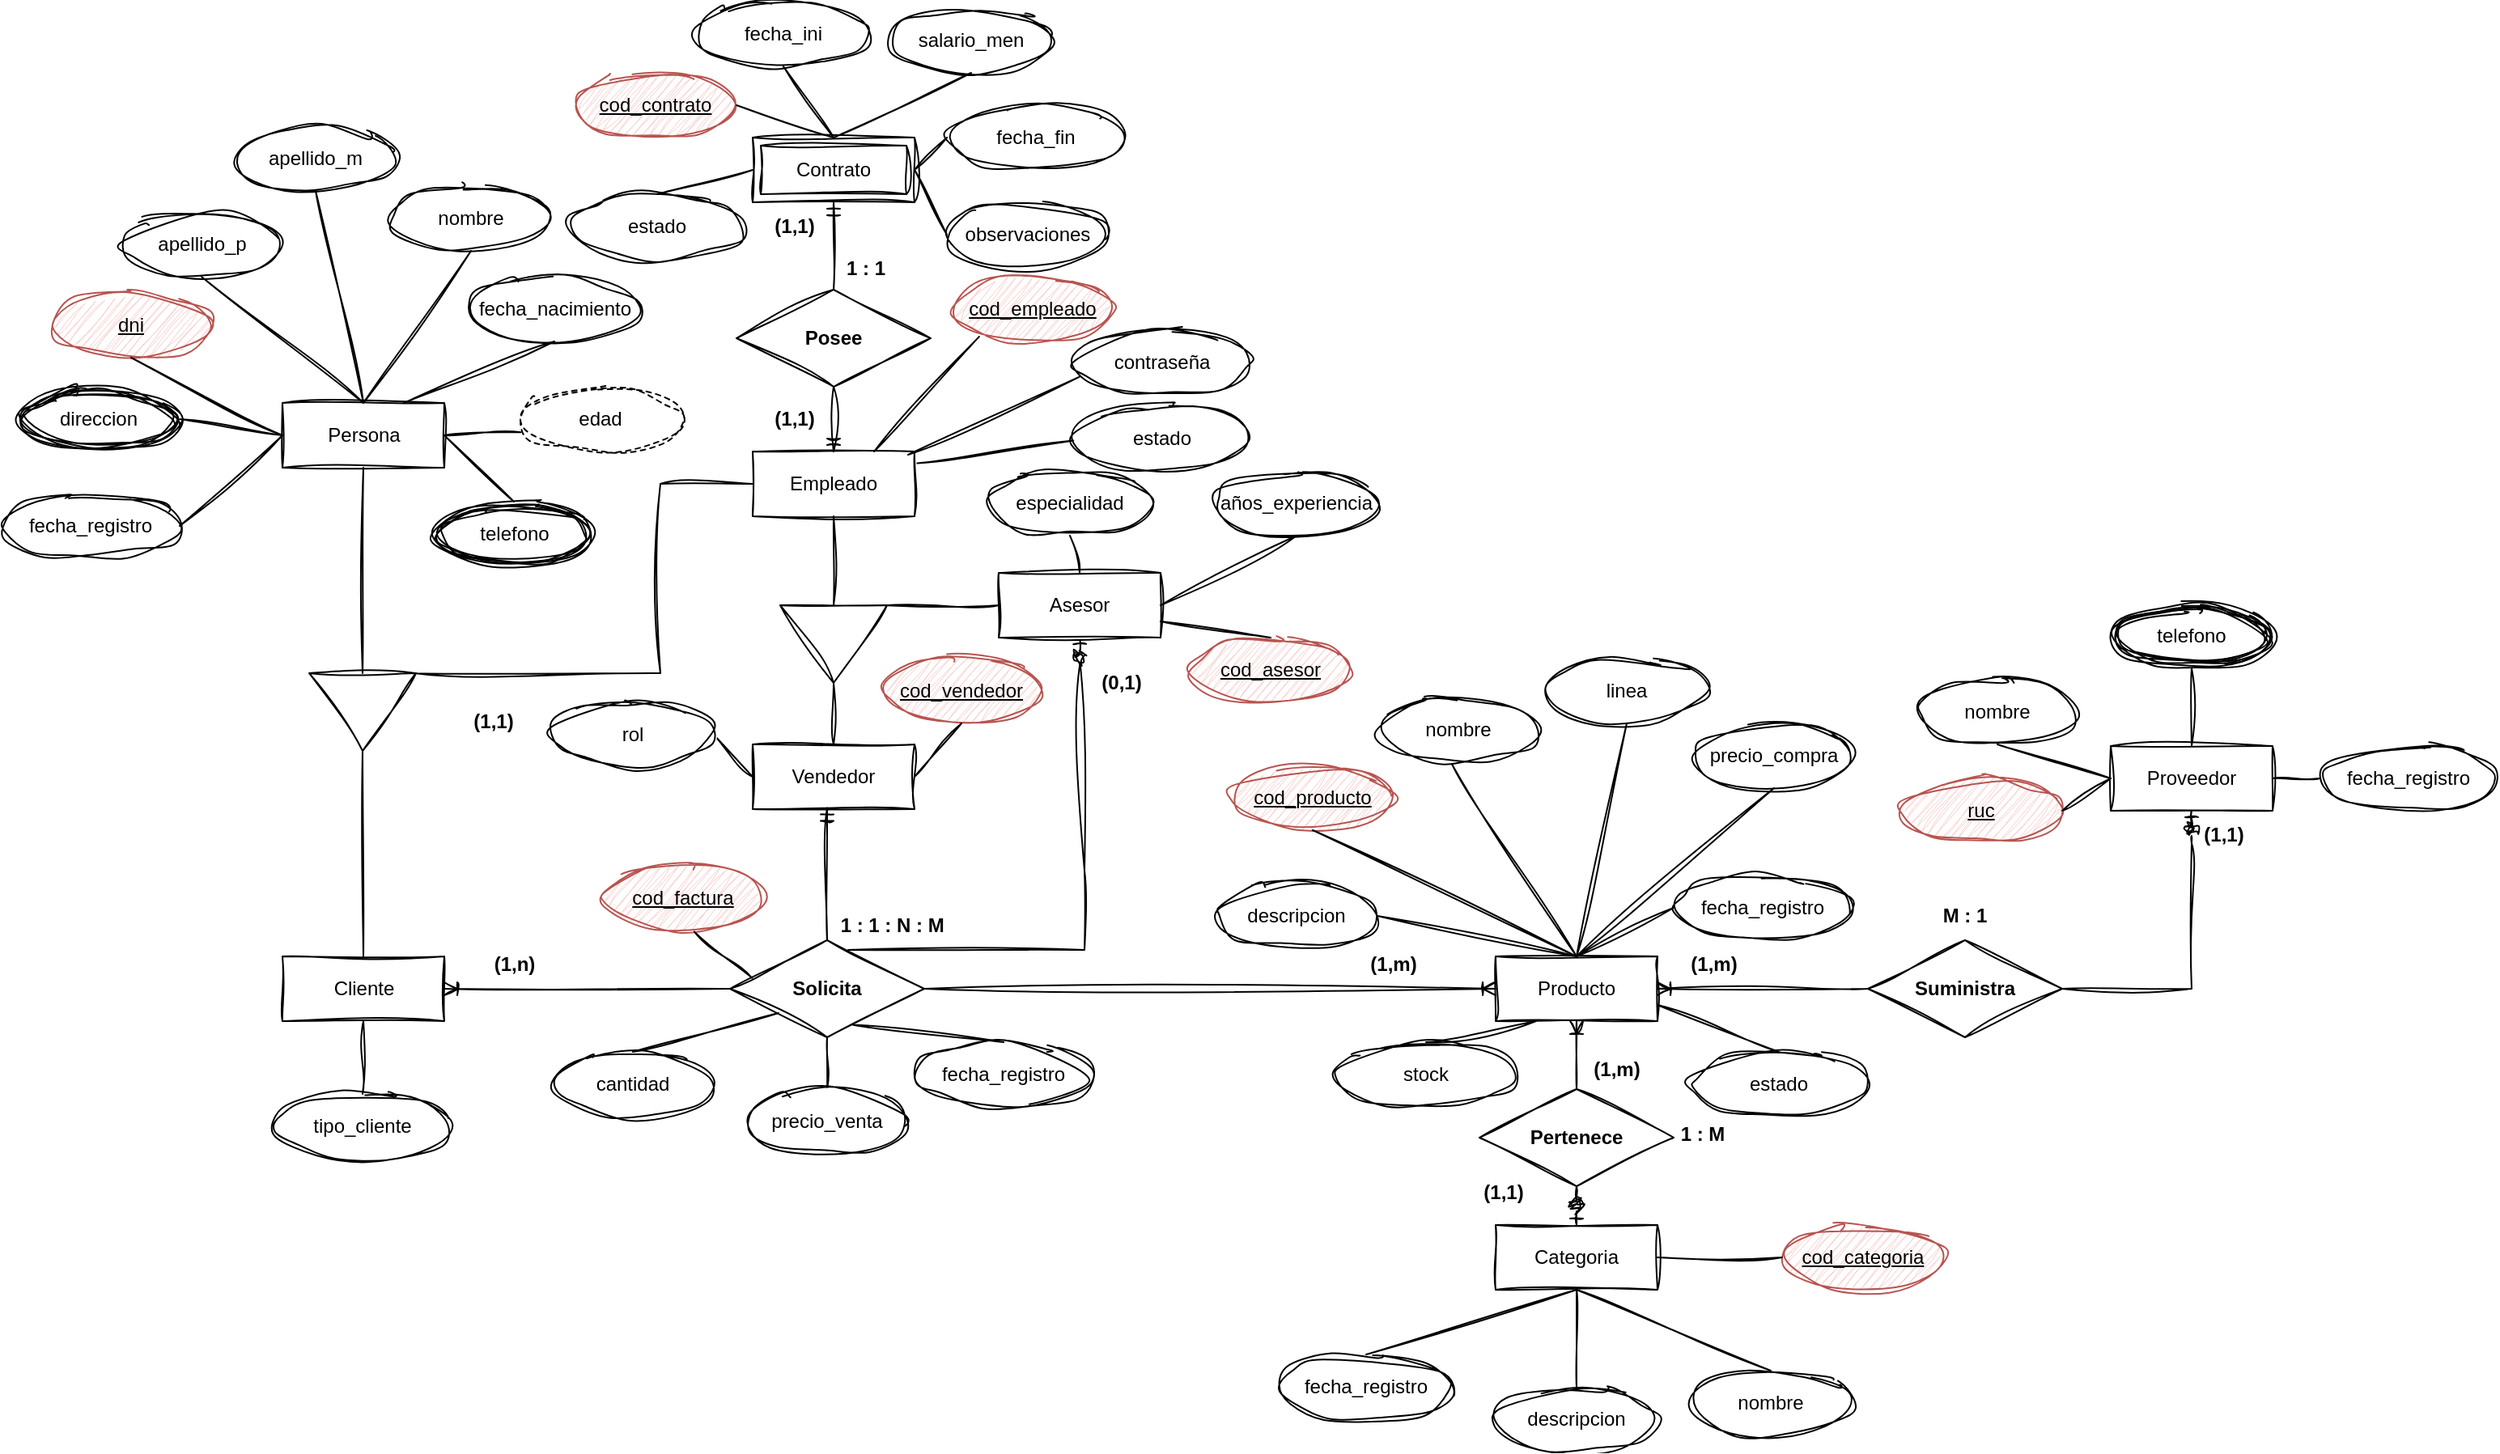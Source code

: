 <mxfile>
    <diagram name="conceptual" id="BtQKnRuNC8KXLOJ9iLn2">
        <mxGraphModel dx="1316" dy="982" grid="1" gridSize="10" guides="1" tooltips="1" connect="1" arrows="1" fold="1" page="0" pageScale="1" pageWidth="827" pageHeight="1169" math="0" shadow="0">
            <root>
                <mxCell id="0"/>
                <mxCell id="1" parent="0"/>
                <mxCell id="0rfMVjovkeAt9ZHm8Fnv-1" value="Cliente" style="whiteSpace=wrap;html=1;align=center;sketch=1;curveFitting=1;jiggle=2;" parent="1" vertex="1">
                    <mxGeometry x="-106.5" y="260" width="100" height="40" as="geometry"/>
                </mxCell>
                <mxCell id="0rfMVjovkeAt9ZHm8Fnv-2" value="Producto" style="whiteSpace=wrap;html=1;align=center;sketch=1;curveFitting=1;jiggle=2;" parent="1" vertex="1">
                    <mxGeometry x="643" y="260" width="100" height="40" as="geometry"/>
                </mxCell>
                <mxCell id="0rfMVjovkeAt9ZHm8Fnv-5" value="Proveedor" style="whiteSpace=wrap;html=1;align=center;sketch=1;curveFitting=1;jiggle=2;" parent="1" vertex="1">
                    <mxGeometry x="1023" y="130" width="100" height="40" as="geometry"/>
                </mxCell>
                <mxCell id="0rfMVjovkeAt9ZHm8Fnv-8" value="&lt;b&gt;Solicita&lt;/b&gt;" style="shape=rhombus;perimeter=rhombusPerimeter;whiteSpace=wrap;html=1;align=center;sketch=1;curveFitting=1;jiggle=2;" parent="1" vertex="1">
                    <mxGeometry x="170" y="250" width="120" height="60" as="geometry"/>
                </mxCell>
                <mxCell id="0rfMVjovkeAt9ZHm8Fnv-9" value="" style="endArrow=none;html=1;rounded=0;entryX=0;entryY=0.5;entryDx=0;entryDy=0;exitX=1;exitY=0.5;exitDx=0;exitDy=0;startArrow=ERoneToMany;startFill=0;strokeWidth=1;endSize=6;targetPerimeterSpacing=0;sketch=1;curveFitting=1;jiggle=2;" parent="1" source="0rfMVjovkeAt9ZHm8Fnv-1" target="0rfMVjovkeAt9ZHm8Fnv-8" edge="1">
                    <mxGeometry relative="1" as="geometry">
                        <mxPoint x="80" y="390" as="sourcePoint"/>
                        <mxPoint x="240" y="390" as="targetPoint"/>
                    </mxGeometry>
                </mxCell>
                <mxCell id="0rfMVjovkeAt9ZHm8Fnv-11" value="" style="endArrow=ERoneToMany;html=1;rounded=0;entryX=0;entryY=0.5;entryDx=0;entryDy=0;exitX=1;exitY=0.5;exitDx=0;exitDy=0;endFill=0;sketch=1;curveFitting=1;jiggle=2;" parent="1" source="0rfMVjovkeAt9ZHm8Fnv-8" target="0rfMVjovkeAt9ZHm8Fnv-2" edge="1">
                    <mxGeometry relative="1" as="geometry">
                        <mxPoint x="190" y="390" as="sourcePoint"/>
                        <mxPoint x="260" y="390" as="targetPoint"/>
                    </mxGeometry>
                </mxCell>
                <mxCell id="0rfMVjovkeAt9ZHm8Fnv-13" value="" style="endArrow=ERoneToMany;html=1;rounded=0;exitX=0;exitY=0.5;exitDx=0;exitDy=0;endFill=0;sketch=1;curveFitting=1;jiggle=2;" parent="1" source="0rfMVjovkeAt9ZHm8Fnv-15" target="0rfMVjovkeAt9ZHm8Fnv-2" edge="1">
                    <mxGeometry relative="1" as="geometry">
                        <mxPoint x="789" y="480" as="sourcePoint"/>
                        <mxPoint x="789" y="320" as="targetPoint"/>
                    </mxGeometry>
                </mxCell>
                <mxCell id="0rfMVjovkeAt9ZHm8Fnv-15" value="&lt;b&gt;Suministra&lt;/b&gt;" style="shape=rhombus;perimeter=rhombusPerimeter;whiteSpace=wrap;html=1;align=center;sketch=1;curveFitting=1;jiggle=2;" parent="1" vertex="1">
                    <mxGeometry x="873" y="250" width="120" height="60" as="geometry"/>
                </mxCell>
                <mxCell id="0rfMVjovkeAt9ZHm8Fnv-16" value="" style="endArrow=none;html=1;rounded=0;entryX=1;entryY=0.5;entryDx=0;entryDy=0;exitX=0.5;exitY=1;exitDx=0;exitDy=0;startArrow=ERzeroToOne;startFill=0;sketch=1;curveFitting=1;jiggle=2;" parent="1" source="0rfMVjovkeAt9ZHm8Fnv-5" target="0rfMVjovkeAt9ZHm8Fnv-15" edge="1">
                    <mxGeometry relative="1" as="geometry">
                        <mxPoint x="703" y="290" as="sourcePoint"/>
                        <mxPoint x="777" y="290" as="targetPoint"/>
                        <Array as="points">
                            <mxPoint x="1073" y="190"/>
                            <mxPoint x="1073" y="280"/>
                        </Array>
                    </mxGeometry>
                </mxCell>
                <mxCell id="I9GUPOqQRGrvj68hTjCB-2" value="&lt;b&gt;Pertenece&lt;/b&gt;" style="shape=rhombus;perimeter=rhombusPerimeter;whiteSpace=wrap;html=1;align=center;sketch=1;curveFitting=1;jiggle=2;" parent="1" vertex="1">
                    <mxGeometry x="633" y="342" width="120" height="60" as="geometry"/>
                </mxCell>
                <mxCell id="I9GUPOqQRGrvj68hTjCB-3" value="Categoria" style="whiteSpace=wrap;html=1;align=center;sketch=1;curveFitting=1;jiggle=2;" parent="1" vertex="1">
                    <mxGeometry x="643" y="426" width="100" height="40" as="geometry"/>
                </mxCell>
                <mxCell id="I9GUPOqQRGrvj68hTjCB-4" value="" style="endArrow=ERoneToMany;html=1;rounded=0;entryX=0.5;entryY=1;entryDx=0;entryDy=0;exitX=0.5;exitY=0;exitDx=0;exitDy=0;endFill=0;sketch=1;curveFitting=1;jiggle=2;" parent="1" source="I9GUPOqQRGrvj68hTjCB-2" target="0rfMVjovkeAt9ZHm8Fnv-2" edge="1">
                    <mxGeometry width="50" height="50" relative="1" as="geometry">
                        <mxPoint x="599" y="360" as="sourcePoint"/>
                        <mxPoint x="649" y="310" as="targetPoint"/>
                    </mxGeometry>
                </mxCell>
                <mxCell id="I9GUPOqQRGrvj68hTjCB-5" value="" style="endArrow=none;html=1;rounded=0;entryX=0.5;entryY=1;entryDx=0;entryDy=0;exitX=0.5;exitY=0;exitDx=0;exitDy=0;startArrow=ERzeroToOne;startFill=0;sketch=1;curveFitting=1;jiggle=2;" parent="1" source="I9GUPOqQRGrvj68hTjCB-3" target="I9GUPOqQRGrvj68hTjCB-2" edge="1">
                    <mxGeometry width="50" height="50" relative="1" as="geometry">
                        <mxPoint x="629" y="394" as="sourcePoint"/>
                        <mxPoint x="679" y="344" as="targetPoint"/>
                    </mxGeometry>
                </mxCell>
                <mxCell id="I9GUPOqQRGrvj68hTjCB-6" value="" style="endArrow=none;html=1;rounded=0;exitX=0.5;exitY=1;exitDx=0;exitDy=0;endFill=0;startArrow=ERzeroToOne;startFill=0;sketch=1;curveFitting=1;jiggle=2;" parent="1" source="8-2KZyd432-4l84vhZTA-11" edge="1">
                    <mxGeometry width="50" height="50" relative="1" as="geometry">
                        <mxPoint x="150" y="400" as="sourcePoint"/>
                        <mxPoint x="243" y="256" as="targetPoint"/>
                        <Array as="points">
                            <mxPoint x="389" y="207"/>
                            <mxPoint x="389" y="256"/>
                        </Array>
                    </mxGeometry>
                </mxCell>
                <mxCell id="I9GUPOqQRGrvj68hTjCB-8" value="Empleado" style="whiteSpace=wrap;html=1;align=center;sketch=1;curveFitting=1;jiggle=2;" parent="1" vertex="1">
                    <mxGeometry x="184" y="-52" width="100" height="40" as="geometry"/>
                </mxCell>
                <mxCell id="I9GUPOqQRGrvj68hTjCB-37" value="tipo_cliente" style="ellipse;whiteSpace=wrap;html=1;align=center;sketch=1;curveFitting=1;jiggle=2;" parent="1" vertex="1">
                    <mxGeometry x="-112" y="345" width="110" height="40" as="geometry"/>
                </mxCell>
                <mxCell id="I9GUPOqQRGrvj68hTjCB-87" style="edgeStyle=orthogonalEdgeStyle;rounded=0;orthogonalLoop=1;jettySize=auto;html=1;exitX=0.5;exitY=1;exitDx=0;exitDy=0;sketch=1;curveFitting=1;jiggle=2;" parent="1" edge="1">
                    <mxGeometry relative="1" as="geometry">
                        <mxPoint x="355" y="194" as="sourcePoint"/>
                        <mxPoint x="355" y="194" as="targetPoint"/>
                    </mxGeometry>
                </mxCell>
                <mxCell id="I9GUPOqQRGrvj68hTjCB-88" value="cod_factura" style="ellipse;whiteSpace=wrap;html=1;align=center;fontStyle=4;fillColor=#f8cecc;strokeColor=#b85450;sketch=1;curveFitting=1;jiggle=2;" parent="1" vertex="1">
                    <mxGeometry x="91" y="204" width="100" height="40" as="geometry"/>
                </mxCell>
                <mxCell id="I9GUPOqQRGrvj68hTjCB-89" value="fecha_registro" style="ellipse;whiteSpace=wrap;html=1;align=center;sketch=1;curveFitting=1;jiggle=2;" parent="1" vertex="1">
                    <mxGeometry x="284" y="313" width="110" height="40" as="geometry"/>
                </mxCell>
                <mxCell id="I9GUPOqQRGrvj68hTjCB-90" value="" style="endArrow=none;html=1;rounded=0;entryX=0.569;entryY=1.018;entryDx=0;entryDy=0;entryPerimeter=0;exitX=0.114;exitY=0.39;exitDx=0;exitDy=0;exitPerimeter=0;sketch=1;curveFitting=1;jiggle=2;" parent="1" source="0rfMVjovkeAt9ZHm8Fnv-8" target="I9GUPOqQRGrvj68hTjCB-88" edge="1">
                    <mxGeometry width="50" height="50" relative="1" as="geometry">
                        <mxPoint x="260" y="250" as="sourcePoint"/>
                        <mxPoint x="310" y="200" as="targetPoint"/>
                    </mxGeometry>
                </mxCell>
                <mxCell id="I9GUPOqQRGrvj68hTjCB-91" value="" style="endArrow=none;html=1;rounded=0;entryX=0.5;entryY=0;entryDx=0;entryDy=0;exitX=0.631;exitY=0.87;exitDx=0;exitDy=0;exitPerimeter=0;sketch=1;curveFitting=1;jiggle=2;" parent="1" source="0rfMVjovkeAt9ZHm8Fnv-8" target="I9GUPOqQRGrvj68hTjCB-89" edge="1">
                    <mxGeometry width="50" height="50" relative="1" as="geometry">
                        <mxPoint x="290" y="310" as="sourcePoint"/>
                        <mxPoint x="340" y="260" as="targetPoint"/>
                    </mxGeometry>
                </mxCell>
                <mxCell id="I9GUPOqQRGrvj68hTjCB-112" value="fecha_registro" style="ellipse;whiteSpace=wrap;html=1;align=center;sketch=1;curveFitting=1;jiggle=2;" parent="1" vertex="1">
                    <mxGeometry x="508" y="506" width="110" height="40" as="geometry"/>
                </mxCell>
                <mxCell id="I9GUPOqQRGrvj68hTjCB-115" value="nombre" style="ellipse;whiteSpace=wrap;html=1;align=center;sketch=1;curveFitting=1;jiggle=2;" parent="1" vertex="1">
                    <mxGeometry x="763" y="516" width="100" height="40" as="geometry"/>
                </mxCell>
                <mxCell id="I9GUPOqQRGrvj68hTjCB-116" value="cod_categoria" style="ellipse;whiteSpace=wrap;html=1;align=center;fontStyle=4;fillColor=#f8cecc;strokeColor=#b85450;sketch=1;curveFitting=1;jiggle=2;" parent="1" vertex="1">
                    <mxGeometry x="820" y="426" width="100" height="40" as="geometry"/>
                </mxCell>
                <mxCell id="I9GUPOqQRGrvj68hTjCB-117" value="descripcion" style="ellipse;whiteSpace=wrap;html=1;align=center;sketch=1;curveFitting=1;jiggle=2;" parent="1" vertex="1">
                    <mxGeometry x="643" y="526" width="100" height="40" as="geometry"/>
                </mxCell>
                <mxCell id="I9GUPOqQRGrvj68hTjCB-118" value="" style="endArrow=none;html=1;rounded=0;exitX=0.5;exitY=0;exitDx=0;exitDy=0;sketch=1;curveFitting=1;jiggle=2;" parent="1" source="I9GUPOqQRGrvj68hTjCB-117" target="I9GUPOqQRGrvj68hTjCB-3" edge="1">
                    <mxGeometry width="50" height="50" relative="1" as="geometry">
                        <mxPoint x="603" y="536" as="sourcePoint"/>
                        <mxPoint x="653" y="486" as="targetPoint"/>
                    </mxGeometry>
                </mxCell>
                <mxCell id="I9GUPOqQRGrvj68hTjCB-119" value="" style="endArrow=none;html=1;rounded=0;entryX=0.5;entryY=1;entryDx=0;entryDy=0;exitX=0.5;exitY=0;exitDx=0;exitDy=0;sketch=1;curveFitting=1;jiggle=2;" parent="1" source="I9GUPOqQRGrvj68hTjCB-112" target="I9GUPOqQRGrvj68hTjCB-3" edge="1">
                    <mxGeometry width="50" height="50" relative="1" as="geometry">
                        <mxPoint x="573" y="486" as="sourcePoint"/>
                        <mxPoint x="623" y="436" as="targetPoint"/>
                    </mxGeometry>
                </mxCell>
                <mxCell id="I9GUPOqQRGrvj68hTjCB-121" value="" style="endArrow=none;html=1;rounded=0;entryX=0.5;entryY=1;entryDx=0;entryDy=0;exitX=0.5;exitY=0;exitDx=0;exitDy=0;sketch=1;curveFitting=1;jiggle=2;" parent="1" source="I9GUPOqQRGrvj68hTjCB-115" target="I9GUPOqQRGrvj68hTjCB-3" edge="1">
                    <mxGeometry width="50" height="50" relative="1" as="geometry">
                        <mxPoint x="753" y="496" as="sourcePoint"/>
                        <mxPoint x="803" y="446" as="targetPoint"/>
                    </mxGeometry>
                </mxCell>
                <mxCell id="I9GUPOqQRGrvj68hTjCB-122" value="" style="endArrow=none;html=1;rounded=0;entryX=0;entryY=0.5;entryDx=0;entryDy=0;exitX=1;exitY=0.5;exitDx=0;exitDy=0;sketch=1;curveFitting=1;jiggle=2;" parent="1" source="I9GUPOqQRGrvj68hTjCB-3" target="I9GUPOqQRGrvj68hTjCB-116" edge="1">
                    <mxGeometry width="50" height="50" relative="1" as="geometry">
                        <mxPoint x="783" y="466" as="sourcePoint"/>
                        <mxPoint x="833" y="416" as="targetPoint"/>
                    </mxGeometry>
                </mxCell>
                <mxCell id="I9GUPOqQRGrvj68hTjCB-123" value="cod_producto" style="ellipse;whiteSpace=wrap;html=1;align=center;fontStyle=4;fillColor=#f8cecc;strokeColor=#b85450;sketch=1;curveFitting=1;jiggle=2;" parent="1" vertex="1">
                    <mxGeometry x="480" y="142" width="100" height="40" as="geometry"/>
                </mxCell>
                <mxCell id="I9GUPOqQRGrvj68hTjCB-124" value="nombre" style="ellipse;whiteSpace=wrap;html=1;align=center;sketch=1;curveFitting=1;jiggle=2;" parent="1" vertex="1">
                    <mxGeometry x="570" y="100" width="100" height="40" as="geometry"/>
                </mxCell>
                <mxCell id="I9GUPOqQRGrvj68hTjCB-126" value="fecha_registro" style="ellipse;whiteSpace=wrap;html=1;align=center;sketch=1;curveFitting=1;jiggle=2;" parent="1" vertex="1">
                    <mxGeometry x="753" y="210" width="110" height="40" as="geometry"/>
                </mxCell>
                <mxCell id="I9GUPOqQRGrvj68hTjCB-127" value="descripcion" style="ellipse;whiteSpace=wrap;html=1;align=center;sketch=1;curveFitting=1;jiggle=2;" parent="1" vertex="1">
                    <mxGeometry x="470" y="215" width="100" height="40" as="geometry"/>
                </mxCell>
                <mxCell id="I9GUPOqQRGrvj68hTjCB-128" value="" style="endArrow=none;html=1;rounded=0;entryX=0;entryY=0.5;entryDx=0;entryDy=0;exitX=0.5;exitY=0;exitDx=0;exitDy=0;sketch=1;curveFitting=1;jiggle=2;" parent="1" source="0rfMVjovkeAt9ZHm8Fnv-2" target="I9GUPOqQRGrvj68hTjCB-126" edge="1">
                    <mxGeometry width="50" height="50" relative="1" as="geometry">
                        <mxPoint x="643" y="230" as="sourcePoint"/>
                        <mxPoint x="693" y="180" as="targetPoint"/>
                    </mxGeometry>
                </mxCell>
                <mxCell id="I9GUPOqQRGrvj68hTjCB-130" value="" style="endArrow=none;html=1;rounded=0;entryX=0.46;entryY=1.032;entryDx=0;entryDy=0;entryPerimeter=0;exitX=0.5;exitY=0;exitDx=0;exitDy=0;sketch=1;curveFitting=1;jiggle=2;" parent="1" source="0rfMVjovkeAt9ZHm8Fnv-2" target="I9GUPOqQRGrvj68hTjCB-124" edge="1">
                    <mxGeometry width="50" height="50" relative="1" as="geometry">
                        <mxPoint x="663" y="220" as="sourcePoint"/>
                        <mxPoint x="713" y="170" as="targetPoint"/>
                    </mxGeometry>
                </mxCell>
                <mxCell id="I9GUPOqQRGrvj68hTjCB-131" value="" style="endArrow=none;html=1;rounded=0;entryX=0.5;entryY=1;entryDx=0;entryDy=0;exitX=0.5;exitY=0;exitDx=0;exitDy=0;sketch=1;curveFitting=1;jiggle=2;" parent="1" source="0rfMVjovkeAt9ZHm8Fnv-2" target="I9GUPOqQRGrvj68hTjCB-123" edge="1">
                    <mxGeometry width="50" height="50" relative="1" as="geometry">
                        <mxPoint x="623" y="240" as="sourcePoint"/>
                        <mxPoint x="673" y="190" as="targetPoint"/>
                    </mxGeometry>
                </mxCell>
                <mxCell id="I9GUPOqQRGrvj68hTjCB-132" value="" style="endArrow=none;html=1;rounded=0;entryX=0.5;entryY=0;entryDx=0;entryDy=0;exitX=1;exitY=0.5;exitDx=0;exitDy=0;sketch=1;curveFitting=1;jiggle=2;" parent="1" source="I9GUPOqQRGrvj68hTjCB-127" target="0rfMVjovkeAt9ZHm8Fnv-2" edge="1">
                    <mxGeometry width="50" height="50" relative="1" as="geometry">
                        <mxPoint x="603" y="280" as="sourcePoint"/>
                        <mxPoint x="653" y="230" as="targetPoint"/>
                    </mxGeometry>
                </mxCell>
                <mxCell id="I9GUPOqQRGrvj68hTjCB-133" value="ruc" style="ellipse;whiteSpace=wrap;html=1;align=center;fontStyle=4;fillColor=#f8cecc;strokeColor=#b85450;sketch=1;curveFitting=1;jiggle=2;" parent="1" vertex="1">
                    <mxGeometry x="893" y="150" width="100" height="40" as="geometry"/>
                </mxCell>
                <mxCell id="I9GUPOqQRGrvj68hTjCB-135" value="" style="endArrow=none;html=1;rounded=0;entryX=1;entryY=0.5;entryDx=0;entryDy=0;exitX=0;exitY=0.5;exitDx=0;exitDy=0;sketch=1;curveFitting=1;jiggle=2;" parent="1" source="0rfMVjovkeAt9ZHm8Fnv-5" target="I9GUPOqQRGrvj68hTjCB-133" edge="1">
                    <mxGeometry width="50" height="50" relative="1" as="geometry">
                        <mxPoint x="943" y="220" as="sourcePoint"/>
                        <mxPoint x="993" y="170" as="targetPoint"/>
                    </mxGeometry>
                </mxCell>
                <mxCell id="I9GUPOqQRGrvj68hTjCB-136" value="nombre" style="ellipse;whiteSpace=wrap;html=1;align=center;sketch=1;curveFitting=1;jiggle=2;" parent="1" vertex="1">
                    <mxGeometry x="903" y="89" width="100" height="40" as="geometry"/>
                </mxCell>
                <mxCell id="I9GUPOqQRGrvj68hTjCB-137" value="" style="endArrow=none;html=1;rounded=0;entryX=0.5;entryY=1;entryDx=0;entryDy=0;exitX=0;exitY=0.5;exitDx=0;exitDy=0;sketch=1;curveFitting=1;jiggle=2;" parent="1" source="0rfMVjovkeAt9ZHm8Fnv-5" target="I9GUPOqQRGrvj68hTjCB-136" edge="1">
                    <mxGeometry width="50" height="50" relative="1" as="geometry">
                        <mxPoint x="993" y="130" as="sourcePoint"/>
                        <mxPoint x="1043" y="80" as="targetPoint"/>
                    </mxGeometry>
                </mxCell>
                <mxCell id="I9GUPOqQRGrvj68hTjCB-142" value="fecha_registro" style="ellipse;whiteSpace=wrap;html=1;align=center;sketch=1;curveFitting=1;jiggle=2;" parent="1" vertex="1">
                    <mxGeometry x="1152" y="130" width="110" height="40" as="geometry"/>
                </mxCell>
                <mxCell id="I9GUPOqQRGrvj68hTjCB-143" value="" style="endArrow=none;html=1;rounded=0;entryX=0;entryY=0.5;entryDx=0;entryDy=0;exitX=1;exitY=0.5;exitDx=0;exitDy=0;sketch=1;curveFitting=1;jiggle=2;" parent="1" source="0rfMVjovkeAt9ZHm8Fnv-5" target="I9GUPOqQRGrvj68hTjCB-142" edge="1">
                    <mxGeometry width="50" height="50" relative="1" as="geometry">
                        <mxPoint x="1113" y="230" as="sourcePoint"/>
                        <mxPoint x="1163" y="180" as="targetPoint"/>
                    </mxGeometry>
                </mxCell>
                <mxCell id="I9GUPOqQRGrvj68hTjCB-144" value="telefono" style="ellipse;shape=doubleEllipse;margin=3;whiteSpace=wrap;html=1;align=center;sketch=1;curveFitting=1;jiggle=2;" parent="1" vertex="1">
                    <mxGeometry x="1023" y="42" width="100" height="40" as="geometry"/>
                </mxCell>
                <mxCell id="I9GUPOqQRGrvj68hTjCB-145" value="" style="endArrow=none;html=1;rounded=0;entryX=0.5;entryY=1;entryDx=0;entryDy=0;exitX=0.5;exitY=0;exitDx=0;exitDy=0;sketch=1;curveFitting=1;jiggle=2;" parent="1" source="0rfMVjovkeAt9ZHm8Fnv-5" target="I9GUPOqQRGrvj68hTjCB-144" edge="1">
                    <mxGeometry width="50" height="50" relative="1" as="geometry">
                        <mxPoint x="1093" y="270" as="sourcePoint"/>
                        <mxPoint x="1143" y="220" as="targetPoint"/>
                    </mxGeometry>
                </mxCell>
                <mxCell id="I9GUPOqQRGrvj68hTjCB-159" value="&lt;b&gt;(1,n)&lt;/b&gt;" style="text;html=1;align=center;verticalAlign=middle;whiteSpace=wrap;rounded=0;sketch=1;curveFitting=1;jiggle=2;" parent="1" vertex="1">
                    <mxGeometry x="6.5" y="250" width="60" height="30" as="geometry"/>
                </mxCell>
                <mxCell id="I9GUPOqQRGrvj68hTjCB-160" value="&lt;b&gt;(1,m)&lt;/b&gt;" style="text;html=1;align=center;verticalAlign=middle;whiteSpace=wrap;rounded=0;sketch=1;curveFitting=1;jiggle=2;" parent="1" vertex="1">
                    <mxGeometry x="550" y="250" width="60" height="30" as="geometry"/>
                </mxCell>
                <mxCell id="I9GUPOqQRGrvj68hTjCB-161" value="&lt;b&gt;(1,1)&lt;/b&gt;" style="text;html=1;align=center;verticalAlign=middle;whiteSpace=wrap;rounded=0;sketch=1;curveFitting=1;jiggle=2;" parent="1" vertex="1">
                    <mxGeometry x="-6.5" y="100" width="60" height="30" as="geometry"/>
                </mxCell>
                <mxCell id="I9GUPOqQRGrvj68hTjCB-166" value="&lt;b&gt;1 : 1 :&amp;nbsp;&lt;/b&gt;&lt;b&gt;N : M&amp;nbsp;&lt;/b&gt;" style="text;html=1;align=center;verticalAlign=middle;whiteSpace=wrap;rounded=0;sketch=1;curveFitting=1;jiggle=2;" parent="1" vertex="1">
                    <mxGeometry x="237" y="226" width="70" height="30" as="geometry"/>
                </mxCell>
                <mxCell id="I9GUPOqQRGrvj68hTjCB-168" value="&lt;b&gt;(0,1)&lt;/b&gt;" style="text;html=1;align=center;verticalAlign=middle;whiteSpace=wrap;rounded=0;sketch=1;curveFitting=1;jiggle=2;" parent="1" vertex="1">
                    <mxGeometry x="382" y="76" width="60" height="30" as="geometry"/>
                </mxCell>
                <mxCell id="I9GUPOqQRGrvj68hTjCB-169" value="&lt;b&gt;(1,m)&lt;/b&gt;" style="text;html=1;align=center;verticalAlign=middle;whiteSpace=wrap;rounded=0;sketch=1;curveFitting=1;jiggle=2;" parent="1" vertex="1">
                    <mxGeometry x="748" y="250" width="60" height="30" as="geometry"/>
                </mxCell>
                <mxCell id="I9GUPOqQRGrvj68hTjCB-170" value="&lt;b&gt;(1,1)&lt;/b&gt;" style="text;html=1;align=center;verticalAlign=middle;whiteSpace=wrap;rounded=0;sketch=1;curveFitting=1;jiggle=2;" parent="1" vertex="1">
                    <mxGeometry x="1063" y="170" width="60" height="30" as="geometry"/>
                </mxCell>
                <mxCell id="I9GUPOqQRGrvj68hTjCB-171" value="&lt;b&gt;M : 1&lt;/b&gt;" style="text;html=1;align=center;verticalAlign=middle;whiteSpace=wrap;rounded=0;sketch=1;curveFitting=1;jiggle=2;" parent="1" vertex="1">
                    <mxGeometry x="903" y="220" width="60" height="30" as="geometry"/>
                </mxCell>
                <mxCell id="I9GUPOqQRGrvj68hTjCB-172" value="&lt;b&gt;(1,m)&lt;/b&gt;" style="text;html=1;align=center;verticalAlign=middle;whiteSpace=wrap;rounded=0;sketch=1;curveFitting=1;jiggle=2;" parent="1" vertex="1">
                    <mxGeometry x="688" y="315" width="60" height="30" as="geometry"/>
                </mxCell>
                <mxCell id="I9GUPOqQRGrvj68hTjCB-173" value="&lt;b&gt;(1,1)&lt;/b&gt;" style="text;html=1;align=center;verticalAlign=middle;whiteSpace=wrap;rounded=0;sketch=1;curveFitting=1;jiggle=2;" parent="1" vertex="1">
                    <mxGeometry x="618" y="391" width="60" height="30" as="geometry"/>
                </mxCell>
                <mxCell id="I9GUPOqQRGrvj68hTjCB-175" value="&lt;b&gt;1 : M&lt;/b&gt;" style="text;html=1;align=center;verticalAlign=middle;whiteSpace=wrap;rounded=0;sketch=1;curveFitting=1;jiggle=2;" parent="1" vertex="1">
                    <mxGeometry x="736" y="355" width="70" height="30" as="geometry"/>
                </mxCell>
                <mxCell id="I9GUPOqQRGrvj68hTjCB-176" value="precio_compra" style="ellipse;whiteSpace=wrap;html=1;align=center;sketch=1;curveFitting=1;jiggle=2;" parent="1" vertex="1">
                    <mxGeometry x="765" y="116" width="100" height="40" as="geometry"/>
                </mxCell>
                <mxCell id="k5KwQXqwElNmJh3Z9teo-1" value="" style="endArrow=none;html=1;rounded=0;entryX=0.5;entryY=1;entryDx=0;entryDy=0;exitX=0.5;exitY=0;exitDx=0;exitDy=0;sketch=1;curveFitting=1;jiggle=2;" parent="1" source="0rfMVjovkeAt9ZHm8Fnv-2" target="I9GUPOqQRGrvj68hTjCB-176" edge="1">
                    <mxGeometry width="50" height="50" relative="1" as="geometry">
                        <mxPoint x="660" y="200" as="sourcePoint"/>
                        <mxPoint x="710" y="150" as="targetPoint"/>
                    </mxGeometry>
                </mxCell>
                <mxCell id="k5KwQXqwElNmJh3Z9teo-2" value="Contrato" style="shape=ext;margin=3;double=1;whiteSpace=wrap;html=1;align=center;sketch=1;curveFitting=1;jiggle=2;" parent="1" vertex="1">
                    <mxGeometry x="184" y="-246" width="100" height="40" as="geometry"/>
                </mxCell>
                <mxCell id="k5KwQXqwElNmJh3Z9teo-3" value="Persona" style="whiteSpace=wrap;html=1;align=center;sketch=1;curveFitting=1;jiggle=2;" parent="1" vertex="1">
                    <mxGeometry x="-106.5" y="-82" width="100" height="40" as="geometry"/>
                </mxCell>
                <mxCell id="k5KwQXqwElNmJh3Z9teo-4" value="" style="triangle;whiteSpace=wrap;html=1;rotation=90;sketch=1;curveFitting=1;jiggle=2;" parent="1" vertex="1">
                    <mxGeometry x="-81" y="76" width="48" height="66" as="geometry"/>
                </mxCell>
                <mxCell id="k5KwQXqwElNmJh3Z9teo-5" value="nombre" style="ellipse;whiteSpace=wrap;html=1;align=center;sketch=1;curveFitting=1;jiggle=2;" parent="1" vertex="1">
                    <mxGeometry x="-40" y="-216" width="100" height="40" as="geometry"/>
                </mxCell>
                <mxCell id="k5KwQXqwElNmJh3Z9teo-6" value="fecha_nacimiento" style="ellipse;whiteSpace=wrap;html=1;align=center;sketch=1;curveFitting=1;jiggle=2;" parent="1" vertex="1">
                    <mxGeometry x="6.5" y="-160" width="110" height="40" as="geometry"/>
                </mxCell>
                <mxCell id="k5KwQXqwElNmJh3Z9teo-7" value="apellido_p" style="ellipse;whiteSpace=wrap;html=1;align=center;sketch=1;curveFitting=1;jiggle=2;" parent="1" vertex="1">
                    <mxGeometry x="-206.5" y="-200" width="100" height="40" as="geometry"/>
                </mxCell>
                <mxCell id="k5KwQXqwElNmJh3Z9teo-8" value="dni" style="ellipse;whiteSpace=wrap;html=1;align=center;fontStyle=4;fillColor=#f8cecc;strokeColor=#b85450;sketch=1;curveFitting=1;jiggle=2;" parent="1" vertex="1">
                    <mxGeometry x="-250" y="-150" width="100" height="40" as="geometry"/>
                </mxCell>
                <mxCell id="k5KwQXqwElNmJh3Z9teo-10" value="direccion" style="ellipse;shape=doubleEllipse;margin=3;whiteSpace=wrap;html=1;align=center;sketch=1;curveFitting=1;jiggle=2;" parent="1" vertex="1">
                    <mxGeometry x="-270" y="-92" width="100" height="40" as="geometry"/>
                </mxCell>
                <mxCell id="k5KwQXqwElNmJh3Z9teo-11" value="fecha_registro" style="ellipse;whiteSpace=wrap;html=1;align=center;sketch=1;curveFitting=1;jiggle=2;" parent="1" vertex="1">
                    <mxGeometry x="-280" y="-26" width="110" height="40" as="geometry"/>
                </mxCell>
                <mxCell id="k5KwQXqwElNmJh3Z9teo-12" value="edad" style="ellipse;whiteSpace=wrap;html=1;align=center;dashed=1;sketch=1;curveFitting=1;jiggle=2;" parent="1" vertex="1">
                    <mxGeometry x="40" y="-92" width="100" height="40" as="geometry"/>
                </mxCell>
                <mxCell id="k5KwQXqwElNmJh3Z9teo-16" value="" style="endArrow=none;html=1;rounded=0;entryX=0.5;entryY=1;entryDx=0;entryDy=0;exitX=0.5;exitY=0;exitDx=0;exitDy=0;sketch=1;curveFitting=1;jiggle=2;" parent="1" source="I9GUPOqQRGrvj68hTjCB-37" target="0rfMVjovkeAt9ZHm8Fnv-1" edge="1">
                    <mxGeometry width="50" height="50" relative="1" as="geometry">
                        <mxPoint x="-203.5" y="360" as="sourcePoint"/>
                        <mxPoint x="-153.5" y="310" as="targetPoint"/>
                    </mxGeometry>
                </mxCell>
                <mxCell id="k5KwQXqwElNmJh3Z9teo-17" value="" style="endArrow=none;html=1;rounded=0;entryX=1;entryY=0.5;entryDx=0;entryDy=0;exitX=0.5;exitY=0;exitDx=0;exitDy=0;sketch=1;curveFitting=1;jiggle=2;" parent="1" source="0rfMVjovkeAt9ZHm8Fnv-1" target="k5KwQXqwElNmJh3Z9teo-4" edge="1">
                    <mxGeometry width="50" height="50" relative="1" as="geometry">
                        <mxPoint x="-120" y="150" as="sourcePoint"/>
                        <mxPoint x="-70" y="100" as="targetPoint"/>
                    </mxGeometry>
                </mxCell>
                <mxCell id="k5KwQXqwElNmJh3Z9teo-18" value="" style="endArrow=none;html=1;rounded=0;entryX=0;entryY=0.5;entryDx=0;entryDy=0;exitX=0.002;exitY=-0.002;exitDx=0;exitDy=0;exitPerimeter=0;sketch=1;curveFitting=1;jiggle=2;" parent="1" source="k5KwQXqwElNmJh3Z9teo-4" target="I9GUPOqQRGrvj68hTjCB-8" edge="1">
                    <mxGeometry width="50" height="50" relative="1" as="geometry">
                        <mxPoint x="-47.528" y="85" as="sourcePoint"/>
                        <mxPoint x="141" y="-32" as="targetPoint"/>
                        <Array as="points">
                            <mxPoint x="127" y="85"/>
                            <mxPoint x="127" y="-32"/>
                        </Array>
                    </mxGeometry>
                </mxCell>
                <mxCell id="k5KwQXqwElNmJh3Z9teo-20" value="" style="endArrow=none;html=1;rounded=0;entryX=0.5;entryY=1;entryDx=0;entryDy=0;exitX=0;exitY=0.5;exitDx=0;exitDy=0;sketch=1;curveFitting=1;jiggle=2;" parent="1" source="k5KwQXqwElNmJh3Z9teo-4" target="k5KwQXqwElNmJh3Z9teo-3" edge="1">
                    <mxGeometry width="50" height="50" relative="1" as="geometry">
                        <mxPoint x="-80" y="58" as="sourcePoint"/>
                        <mxPoint x="-30" y="8" as="targetPoint"/>
                    </mxGeometry>
                </mxCell>
                <mxCell id="k5KwQXqwElNmJh3Z9teo-21" value="" style="endArrow=none;html=1;rounded=0;entryX=0.008;entryY=0.702;entryDx=0;entryDy=0;entryPerimeter=0;exitX=1;exitY=0.5;exitDx=0;exitDy=0;sketch=1;curveFitting=1;jiggle=2;" parent="1" source="k5KwQXqwElNmJh3Z9teo-3" target="k5KwQXqwElNmJh3Z9teo-12" edge="1">
                    <mxGeometry width="50" height="50" relative="1" as="geometry">
                        <mxPoint x="-30" y="-82" as="sourcePoint"/>
                        <mxPoint x="20" y="-132" as="targetPoint"/>
                    </mxGeometry>
                </mxCell>
                <mxCell id="k5KwQXqwElNmJh3Z9teo-22" value="" style="endArrow=none;html=1;rounded=0;entryX=0.5;entryY=1;entryDx=0;entryDy=0;exitX=0.75;exitY=0;exitDx=0;exitDy=0;sketch=1;curveFitting=1;jiggle=2;" parent="1" source="k5KwQXqwElNmJh3Z9teo-3" target="k5KwQXqwElNmJh3Z9teo-6" edge="1">
                    <mxGeometry width="50" height="50" relative="1" as="geometry">
                        <mxPoint x="-40" y="-132" as="sourcePoint"/>
                        <mxPoint x="10" y="-182" as="targetPoint"/>
                    </mxGeometry>
                </mxCell>
                <mxCell id="k5KwQXqwElNmJh3Z9teo-23" value="" style="endArrow=none;html=1;rounded=0;entryX=0.5;entryY=1;entryDx=0;entryDy=0;exitX=0.5;exitY=0;exitDx=0;exitDy=0;sketch=1;curveFitting=1;jiggle=2;" parent="1" source="k5KwQXqwElNmJh3Z9teo-3" target="k5KwQXqwElNmJh3Z9teo-5" edge="1">
                    <mxGeometry width="50" height="50" relative="1" as="geometry">
                        <mxPoint x="-90" y="-132" as="sourcePoint"/>
                        <mxPoint x="-40" y="-182" as="targetPoint"/>
                    </mxGeometry>
                </mxCell>
                <mxCell id="k5KwQXqwElNmJh3Z9teo-25" value="telefono" style="ellipse;shape=doubleEllipse;margin=3;whiteSpace=wrap;html=1;align=center;sketch=1;curveFitting=1;jiggle=2;" parent="1" vertex="1">
                    <mxGeometry x="-13.5" y="-21" width="100" height="40" as="geometry"/>
                </mxCell>
                <mxCell id="k5KwQXqwElNmJh3Z9teo-27" value="" style="endArrow=none;html=1;rounded=0;entryX=0.5;entryY=1;entryDx=0;entryDy=0;exitX=0.5;exitY=0;exitDx=0;exitDy=0;sketch=1;curveFitting=1;jiggle=2;" parent="1" source="k5KwQXqwElNmJh3Z9teo-3" target="k5KwQXqwElNmJh3Z9teo-7" edge="1">
                    <mxGeometry width="50" height="50" relative="1" as="geometry">
                        <mxPoint x="-150" y="-102" as="sourcePoint"/>
                        <mxPoint x="-100" y="-152" as="targetPoint"/>
                    </mxGeometry>
                </mxCell>
                <mxCell id="k5KwQXqwElNmJh3Z9teo-28" value="" style="endArrow=none;html=1;rounded=0;entryX=0.5;entryY=1;entryDx=0;entryDy=0;exitX=0;exitY=0.5;exitDx=0;exitDy=0;sketch=1;curveFitting=1;jiggle=2;" parent="1" source="k5KwQXqwElNmJh3Z9teo-3" target="k5KwQXqwElNmJh3Z9teo-8" edge="1">
                    <mxGeometry width="50" height="50" relative="1" as="geometry">
                        <mxPoint x="-220" y="-92" as="sourcePoint"/>
                        <mxPoint x="-170" y="-142" as="targetPoint"/>
                    </mxGeometry>
                </mxCell>
                <mxCell id="k5KwQXqwElNmJh3Z9teo-29" value="" style="endArrow=none;html=1;rounded=0;entryX=1;entryY=0.5;entryDx=0;entryDy=0;exitX=0;exitY=0.5;exitDx=0;exitDy=0;sketch=1;curveFitting=1;jiggle=2;" parent="1" source="k5KwQXqwElNmJh3Z9teo-3" target="k5KwQXqwElNmJh3Z9teo-10" edge="1">
                    <mxGeometry width="50" height="50" relative="1" as="geometry">
                        <mxPoint x="-250" y="-12" as="sourcePoint"/>
                        <mxPoint x="-200" y="-62" as="targetPoint"/>
                    </mxGeometry>
                </mxCell>
                <mxCell id="k5KwQXqwElNmJh3Z9teo-31" value="" style="endArrow=none;html=1;rounded=0;entryX=0;entryY=0.5;entryDx=0;entryDy=0;exitX=1;exitY=0.5;exitDx=0;exitDy=0;sketch=1;curveFitting=1;jiggle=2;" parent="1" source="k5KwQXqwElNmJh3Z9teo-11" target="k5KwQXqwElNmJh3Z9teo-3" edge="1">
                    <mxGeometry width="50" height="50" relative="1" as="geometry">
                        <mxPoint x="-210" y="8" as="sourcePoint"/>
                        <mxPoint x="-160" y="-42" as="targetPoint"/>
                    </mxGeometry>
                </mxCell>
                <mxCell id="k5KwQXqwElNmJh3Z9teo-32" value="" style="endArrow=none;html=1;rounded=0;entryX=1;entryY=0.5;entryDx=0;entryDy=0;exitX=0.5;exitY=0;exitDx=0;exitDy=0;sketch=1;curveFitting=1;jiggle=2;" parent="1" source="k5KwQXqwElNmJh3Z9teo-25" target="k5KwQXqwElNmJh3Z9teo-3" edge="1">
                    <mxGeometry width="50" height="50" relative="1" as="geometry">
                        <mxPoint x="65" y="-26" as="sourcePoint"/>
                        <mxPoint x="80" y="-72" as="targetPoint"/>
                    </mxGeometry>
                </mxCell>
                <mxCell id="k5KwQXqwElNmJh3Z9teo-45" value="" style="endArrow=ERmandOne;html=1;rounded=0;entryX=0.5;entryY=1;entryDx=0;entryDy=0;exitX=0.5;exitY=0;exitDx=0;exitDy=0;endFill=0;sketch=1;curveFitting=1;jiggle=2;" parent="1" source="8-2KZyd432-4l84vhZTA-21" target="k5KwQXqwElNmJh3Z9teo-2" edge="1">
                    <mxGeometry width="50" height="50" relative="1" as="geometry">
                        <mxPoint x="236" y="-172" as="sourcePoint"/>
                        <mxPoint x="326" y="-192" as="targetPoint"/>
                    </mxGeometry>
                </mxCell>
                <mxCell id="k5KwQXqwElNmJh3Z9teo-46" value="cod_contrato" style="ellipse;whiteSpace=wrap;html=1;align=center;fontStyle=4;fillColor=#f8cecc;strokeColor=#b85450;sketch=1;curveFitting=1;jiggle=2;" parent="1" vertex="1">
                    <mxGeometry x="74" y="-286" width="100" height="40" as="geometry"/>
                </mxCell>
                <mxCell id="k5KwQXqwElNmJh3Z9teo-48" value="salario_men" style="ellipse;whiteSpace=wrap;html=1;align=center;sketch=1;curveFitting=1;jiggle=2;" parent="1" vertex="1">
                    <mxGeometry x="269" y="-326" width="100" height="40" as="geometry"/>
                </mxCell>
                <mxCell id="k5KwQXqwElNmJh3Z9teo-49" value="" style="endArrow=none;html=1;rounded=0;entryX=1;entryY=0.5;entryDx=0;entryDy=0;exitX=0.5;exitY=0;exitDx=0;exitDy=0;sketch=1;curveFitting=1;jiggle=2;" parent="1" source="k5KwQXqwElNmJh3Z9teo-2" target="k5KwQXqwElNmJh3Z9teo-46" edge="1">
                    <mxGeometry width="50" height="50" relative="1" as="geometry">
                        <mxPoint x="114" y="-246" as="sourcePoint"/>
                        <mxPoint x="164" y="-296" as="targetPoint"/>
                    </mxGeometry>
                </mxCell>
                <mxCell id="k5KwQXqwElNmJh3Z9teo-50" value="" style="endArrow=none;html=1;rounded=0;entryX=0.5;entryY=1;entryDx=0;entryDy=0;exitX=0.5;exitY=0;exitDx=0;exitDy=0;sketch=1;curveFitting=1;jiggle=2;" parent="1" source="k5KwQXqwElNmJh3Z9teo-2" target="k5KwQXqwElNmJh3Z9teo-48" edge="1">
                    <mxGeometry width="50" height="50" relative="1" as="geometry">
                        <mxPoint x="294" y="-206" as="sourcePoint"/>
                        <mxPoint x="344" y="-256" as="targetPoint"/>
                    </mxGeometry>
                </mxCell>
                <mxCell id="k5KwQXqwElNmJh3Z9teo-51" value="observaciones" style="ellipse;whiteSpace=wrap;html=1;align=center;sketch=1;curveFitting=1;jiggle=2;" parent="1" vertex="1">
                    <mxGeometry x="304" y="-206" width="100" height="40" as="geometry"/>
                </mxCell>
                <mxCell id="k5KwQXqwElNmJh3Z9teo-52" value="" style="endArrow=none;html=1;rounded=0;entryX=0;entryY=0.5;entryDx=0;entryDy=0;exitX=1;exitY=0.5;exitDx=0;exitDy=0;sketch=1;curveFitting=1;jiggle=2;" parent="1" source="k5KwQXqwElNmJh3Z9teo-2" target="k5KwQXqwElNmJh3Z9teo-51" edge="1">
                    <mxGeometry width="50" height="50" relative="1" as="geometry">
                        <mxPoint x="304" y="-176" as="sourcePoint"/>
                        <mxPoint x="354" y="-226" as="targetPoint"/>
                    </mxGeometry>
                </mxCell>
                <mxCell id="k5KwQXqwElNmJh3Z9teo-53" value="fecha_ini" style="ellipse;whiteSpace=wrap;html=1;align=center;sketch=1;curveFitting=1;jiggle=2;" parent="1" vertex="1">
                    <mxGeometry x="148" y="-330" width="110" height="40" as="geometry"/>
                </mxCell>
                <mxCell id="k5KwQXqwElNmJh3Z9teo-54" value="fecha_fin" style="ellipse;whiteSpace=wrap;html=1;align=center;sketch=1;curveFitting=1;jiggle=2;" parent="1" vertex="1">
                    <mxGeometry x="304" y="-266" width="110" height="40" as="geometry"/>
                </mxCell>
                <mxCell id="k5KwQXqwElNmJh3Z9teo-55" value="" style="endArrow=none;html=1;rounded=0;entryX=0.5;entryY=1;entryDx=0;entryDy=0;sketch=1;curveFitting=1;jiggle=2;" parent="1" target="k5KwQXqwElNmJh3Z9teo-53" edge="1">
                    <mxGeometry width="50" height="50" relative="1" as="geometry">
                        <mxPoint x="234" y="-246" as="sourcePoint"/>
                        <mxPoint x="204" y="-294" as="targetPoint"/>
                    </mxGeometry>
                </mxCell>
                <mxCell id="k5KwQXqwElNmJh3Z9teo-56" value="" style="endArrow=none;html=1;rounded=0;entryX=0;entryY=0.5;entryDx=0;entryDy=0;exitX=1;exitY=0.5;exitDx=0;exitDy=0;sketch=1;curveFitting=1;jiggle=2;" parent="1" source="k5KwQXqwElNmJh3Z9teo-2" target="k5KwQXqwElNmJh3Z9teo-54" edge="1">
                    <mxGeometry width="50" height="50" relative="1" as="geometry">
                        <mxPoint x="324" y="-236" as="sourcePoint"/>
                        <mxPoint x="374" y="-286" as="targetPoint"/>
                    </mxGeometry>
                </mxCell>
                <mxCell id="k5KwQXqwElNmJh3Z9teo-58" value="&lt;b&gt;(1,1)&lt;/b&gt;" style="text;html=1;align=center;verticalAlign=middle;whiteSpace=wrap;rounded=0;sketch=1;curveFitting=1;jiggle=2;" parent="1" vertex="1">
                    <mxGeometry x="180" y="-206" width="60" height="30" as="geometry"/>
                </mxCell>
                <mxCell id="k5KwQXqwElNmJh3Z9teo-59" value="&lt;b&gt;1 : 1&lt;/b&gt;" style="text;html=1;align=center;verticalAlign=middle;whiteSpace=wrap;rounded=0;sketch=1;curveFitting=1;jiggle=2;" parent="1" vertex="1">
                    <mxGeometry x="224" y="-180" width="60" height="30" as="geometry"/>
                </mxCell>
                <mxCell id="8-2KZyd432-4l84vhZTA-2" value="cantidad" style="ellipse;whiteSpace=wrap;html=1;align=center;sketch=1;curveFitting=1;jiggle=2;" parent="1" vertex="1">
                    <mxGeometry x="60" y="319" width="100" height="40" as="geometry"/>
                </mxCell>
                <mxCell id="8-2KZyd432-4l84vhZTA-4" value="" style="endArrow=none;html=1;rounded=0;entryX=0;entryY=1;entryDx=0;entryDy=0;exitX=0.5;exitY=0;exitDx=0;exitDy=0;sketch=1;curveFitting=1;jiggle=2;" parent="1" source="8-2KZyd432-4l84vhZTA-2" target="0rfMVjovkeAt9ZHm8Fnv-8" edge="1">
                    <mxGeometry width="50" height="50" relative="1" as="geometry">
                        <mxPoint x="100" y="420" as="sourcePoint"/>
                        <mxPoint x="150" y="370" as="targetPoint"/>
                    </mxGeometry>
                </mxCell>
                <mxCell id="8-2KZyd432-4l84vhZTA-5" value="" style="endArrow=none;html=1;rounded=0;entryX=0.5;entryY=0;entryDx=0;entryDy=0;exitX=0.5;exitY=1;exitDx=0;exitDy=0;sketch=1;curveFitting=1;jiggle=2;" parent="1" source="0rfMVjovkeAt9ZHm8Fnv-8" target="kyl9CBJi3HWGAlW4sQ76-1" edge="1">
                    <mxGeometry width="50" height="50" relative="1" as="geometry">
                        <mxPoint x="230" y="330" as="sourcePoint"/>
                        <mxPoint x="320" y="240" as="targetPoint"/>
                    </mxGeometry>
                </mxCell>
                <mxCell id="8-2KZyd432-4l84vhZTA-6" value="" style="triangle;whiteSpace=wrap;html=1;rotation=90;sketch=1;curveFitting=1;jiggle=2;" parent="1" vertex="1">
                    <mxGeometry x="210" y="34" width="48" height="66" as="geometry"/>
                </mxCell>
                <mxCell id="8-2KZyd432-4l84vhZTA-7" value="" style="endArrow=none;html=1;rounded=0;entryX=0.5;entryY=1;entryDx=0;entryDy=0;exitX=0;exitY=0.5;exitDx=0;exitDy=0;sketch=1;curveFitting=1;jiggle=2;" parent="1" source="8-2KZyd432-4l84vhZTA-6" target="I9GUPOqQRGrvj68hTjCB-8" edge="1">
                    <mxGeometry width="50" height="50" relative="1" as="geometry">
                        <mxPoint x="194" y="50" as="sourcePoint"/>
                        <mxPoint x="244" as="targetPoint"/>
                    </mxGeometry>
                </mxCell>
                <mxCell id="8-2KZyd432-4l84vhZTA-8" value="Vendedor" style="whiteSpace=wrap;html=1;align=center;sketch=1;curveFitting=1;jiggle=2;" parent="1" vertex="1">
                    <mxGeometry x="184" y="129" width="100" height="40" as="geometry"/>
                </mxCell>
                <mxCell id="8-2KZyd432-4l84vhZTA-9" value="" style="endArrow=none;html=1;rounded=0;entryX=1;entryY=0.5;entryDx=0;entryDy=0;exitX=0.5;exitY=0;exitDx=0;exitDy=0;sketch=1;curveFitting=1;jiggle=2;" parent="1" source="8-2KZyd432-4l84vhZTA-8" target="8-2KZyd432-4l84vhZTA-6" edge="1">
                    <mxGeometry width="50" height="50" relative="1" as="geometry">
                        <mxPoint x="134" y="160" as="sourcePoint"/>
                        <mxPoint x="184" y="110" as="targetPoint"/>
                    </mxGeometry>
                </mxCell>
                <mxCell id="8-2KZyd432-4l84vhZTA-10" value="" style="endArrow=ERmandOne;html=1;rounded=0;entryX=0.46;entryY=0.982;entryDx=0;entryDy=0;entryPerimeter=0;exitX=0.5;exitY=0;exitDx=0;exitDy=0;endFill=0;sketch=1;curveFitting=1;jiggle=2;" parent="1" source="0rfMVjovkeAt9ZHm8Fnv-8" target="8-2KZyd432-4l84vhZTA-8" edge="1">
                    <mxGeometry width="50" height="50" relative="1" as="geometry">
                        <mxPoint x="170" y="240" as="sourcePoint"/>
                        <mxPoint x="220" y="190" as="targetPoint"/>
                    </mxGeometry>
                </mxCell>
                <mxCell id="8-2KZyd432-4l84vhZTA-11" value="Asesor" style="whiteSpace=wrap;html=1;align=center;sketch=1;curveFitting=1;jiggle=2;" parent="1" vertex="1">
                    <mxGeometry x="336" y="23" width="100" height="40" as="geometry"/>
                </mxCell>
                <mxCell id="8-2KZyd432-4l84vhZTA-12" value="" style="endArrow=none;html=1;rounded=0;entryX=0;entryY=0.5;entryDx=0;entryDy=0;exitX=0.002;exitY=0.006;exitDx=0;exitDy=0;exitPerimeter=0;sketch=1;curveFitting=1;jiggle=2;" parent="1" source="8-2KZyd432-4l84vhZTA-6" target="8-2KZyd432-4l84vhZTA-11" edge="1">
                    <mxGeometry width="50" height="50" relative="1" as="geometry">
                        <mxPoint x="280" y="90" as="sourcePoint"/>
                        <mxPoint x="330" y="40" as="targetPoint"/>
                    </mxGeometry>
                </mxCell>
                <mxCell id="8-2KZyd432-4l84vhZTA-14" value="especialidad" style="ellipse;whiteSpace=wrap;html=1;align=center;sketch=1;curveFitting=1;jiggle=2;" parent="1" vertex="1">
                    <mxGeometry x="330" y="-40" width="100" height="40" as="geometry"/>
                </mxCell>
                <mxCell id="8-2KZyd432-4l84vhZTA-15" value="años_experiencia" style="ellipse;whiteSpace=wrap;html=1;align=center;sketch=1;curveFitting=1;jiggle=2;" parent="1" vertex="1">
                    <mxGeometry x="470" y="-40" width="100" height="40" as="geometry"/>
                </mxCell>
                <mxCell id="8-2KZyd432-4l84vhZTA-16" value="" style="endArrow=none;html=1;rounded=0;entryX=0.5;entryY=1;entryDx=0;entryDy=0;exitX=0.5;exitY=0;exitDx=0;exitDy=0;sketch=1;curveFitting=1;jiggle=2;" parent="1" source="8-2KZyd432-4l84vhZTA-11" target="8-2KZyd432-4l84vhZTA-14" edge="1">
                    <mxGeometry width="50" height="50" relative="1" as="geometry">
                        <mxPoint x="340" y="140" as="sourcePoint"/>
                        <mxPoint x="390" y="90" as="targetPoint"/>
                    </mxGeometry>
                </mxCell>
                <mxCell id="8-2KZyd432-4l84vhZTA-17" value="" style="endArrow=none;html=1;rounded=0;entryX=0.5;entryY=1;entryDx=0;entryDy=0;exitX=1;exitY=0.5;exitDx=0;exitDy=0;sketch=1;curveFitting=1;jiggle=2;" parent="1" source="8-2KZyd432-4l84vhZTA-11" target="8-2KZyd432-4l84vhZTA-15" edge="1">
                    <mxGeometry width="50" height="50" relative="1" as="geometry">
                        <mxPoint x="460" y="100" as="sourcePoint"/>
                        <mxPoint x="510" y="50" as="targetPoint"/>
                    </mxGeometry>
                </mxCell>
                <mxCell id="8-2KZyd432-4l84vhZTA-20" value="" style="endArrow=none;html=1;rounded=0;entryX=0;entryY=0.5;entryDx=0;entryDy=0;exitX=1;exitY=0.5;exitDx=0;exitDy=0;sketch=1;curveFitting=1;jiggle=2;" parent="1" source="8-2KZyd432-4l84vhZTA-26" target="8-2KZyd432-4l84vhZTA-8" edge="1">
                    <mxGeometry width="50" height="50" relative="1" as="geometry">
                        <mxPoint x="158.0" y="130" as="sourcePoint"/>
                        <mxPoint x="160" y="150" as="targetPoint"/>
                    </mxGeometry>
                </mxCell>
                <mxCell id="8-2KZyd432-4l84vhZTA-21" value="&lt;b&gt;Posee&lt;/b&gt;" style="shape=rhombus;perimeter=rhombusPerimeter;whiteSpace=wrap;html=1;align=center;sketch=1;curveFitting=1;jiggle=2;" parent="1" vertex="1">
                    <mxGeometry x="174" y="-152" width="120" height="60" as="geometry"/>
                </mxCell>
                <mxCell id="8-2KZyd432-4l84vhZTA-22" value="" style="endArrow=none;html=1;rounded=0;entryX=0.5;entryY=1;entryDx=0;entryDy=0;exitX=0.5;exitY=0;exitDx=0;exitDy=0;startArrow=ERmandOne;startFill=0;sketch=1;curveFitting=1;jiggle=2;" parent="1" source="I9GUPOqQRGrvj68hTjCB-8" target="8-2KZyd432-4l84vhZTA-21" edge="1">
                    <mxGeometry width="50" height="50" relative="1" as="geometry">
                        <mxPoint x="200" y="-30" as="sourcePoint"/>
                        <mxPoint x="240" y="-90" as="targetPoint"/>
                    </mxGeometry>
                </mxCell>
                <mxCell id="8-2KZyd432-4l84vhZTA-23" value="&lt;b&gt;(1,1)&lt;/b&gt;" style="text;html=1;align=center;verticalAlign=middle;whiteSpace=wrap;rounded=0;sketch=1;curveFitting=1;jiggle=2;" parent="1" vertex="1">
                    <mxGeometry x="180" y="-87" width="60" height="30" as="geometry"/>
                </mxCell>
                <mxCell id="8-2KZyd432-4l84vhZTA-24" value="cod_empleado" style="ellipse;whiteSpace=wrap;html=1;align=center;fontStyle=4;fillColor=#f8cecc;strokeColor=#b85450;sketch=1;curveFitting=1;jiggle=2;" parent="1" vertex="1">
                    <mxGeometry x="307" y="-160" width="100" height="40" as="geometry"/>
                </mxCell>
                <mxCell id="8-2KZyd432-4l84vhZTA-25" value="" style="endArrow=none;html=1;rounded=0;entryX=0.169;entryY=0.926;entryDx=0;entryDy=0;exitX=0.75;exitY=0;exitDx=0;exitDy=0;sketch=1;curveFitting=1;jiggle=2;entryPerimeter=0;" parent="1" source="I9GUPOqQRGrvj68hTjCB-8" target="8-2KZyd432-4l84vhZTA-24" edge="1">
                    <mxGeometry width="50" height="50" relative="1" as="geometry">
                        <mxPoint x="250" y="10" as="sourcePoint"/>
                        <mxPoint x="300" y="-40" as="targetPoint"/>
                    </mxGeometry>
                </mxCell>
                <mxCell id="8-2KZyd432-4l84vhZTA-26" value="rol" style="ellipse;whiteSpace=wrap;html=1;align=center;sketch=1;curveFitting=1;jiggle=2;" parent="1" vertex="1">
                    <mxGeometry x="60" y="103" width="100" height="40" as="geometry"/>
                </mxCell>
                <mxCell id="kyl9CBJi3HWGAlW4sQ76-1" value="precio_venta" style="ellipse;whiteSpace=wrap;html=1;align=center;sketch=1;curveFitting=1;jiggle=2;" parent="1" vertex="1">
                    <mxGeometry x="180" y="342" width="100" height="40" as="geometry"/>
                </mxCell>
                <mxCell id="kyl9CBJi3HWGAlW4sQ76-2" value="cod_asesor" style="ellipse;whiteSpace=wrap;html=1;align=center;fontStyle=4;fillColor=#f8cecc;strokeColor=#b85450;sketch=1;curveFitting=1;jiggle=2;" parent="1" vertex="1">
                    <mxGeometry x="454" y="63" width="100" height="40" as="geometry"/>
                </mxCell>
                <mxCell id="kyl9CBJi3HWGAlW4sQ76-3" value="" style="endArrow=none;html=1;rounded=0;entryX=1;entryY=0.75;entryDx=0;entryDy=0;exitX=0.5;exitY=0;exitDx=0;exitDy=0;sketch=1;curveFitting=1;jiggle=2;" parent="1" source="kyl9CBJi3HWGAlW4sQ76-2" target="8-2KZyd432-4l84vhZTA-11" edge="1">
                    <mxGeometry width="50" height="50" relative="1" as="geometry">
                        <mxPoint x="435" y="143" as="sourcePoint"/>
                        <mxPoint x="485" y="93" as="targetPoint"/>
                    </mxGeometry>
                </mxCell>
                <mxCell id="aafLi_ZhVM3K0dkMZquC-1" value="apellido_m" style="ellipse;whiteSpace=wrap;html=1;align=center;sketch=1;curveFitting=1;jiggle=2;" parent="1" vertex="1">
                    <mxGeometry x="-136" y="-253" width="100" height="40" as="geometry"/>
                </mxCell>
                <mxCell id="aafLi_ZhVM3K0dkMZquC-2" value="" style="endArrow=none;html=1;rounded=0;entryX=0.5;entryY=1;entryDx=0;entryDy=0;exitX=0.5;exitY=0;exitDx=0;exitDy=0;sketch=1;curveFitting=1;jiggle=2;" parent="1" source="k5KwQXqwElNmJh3Z9teo-3" target="aafLi_ZhVM3K0dkMZquC-1" edge="1">
                    <mxGeometry width="50" height="50" relative="1" as="geometry">
                        <mxPoint x="-91" y="-106" as="sourcePoint"/>
                        <mxPoint x="-41" y="-156" as="targetPoint"/>
                    </mxGeometry>
                </mxCell>
                <mxCell id="OocqYNsvq1sw3d45QRCf-1" value="cod_vendedor" style="ellipse;whiteSpace=wrap;html=1;align=center;fontStyle=4;fillColor=#f8cecc;strokeColor=#b85450;sketch=1;curveFitting=1;jiggle=2;" parent="1" vertex="1">
                    <mxGeometry x="263" y="76" width="100" height="40" as="geometry"/>
                </mxCell>
                <mxCell id="OocqYNsvq1sw3d45QRCf-2" value="" style="endArrow=none;html=1;rounded=0;entryX=0.5;entryY=1;entryDx=0;entryDy=0;exitX=1;exitY=0.5;exitDx=0;exitDy=0;sketch=1;curveFitting=1;jiggle=2;" parent="1" source="8-2KZyd432-4l84vhZTA-8" target="OocqYNsvq1sw3d45QRCf-1" edge="1">
                    <mxGeometry width="50" height="50" relative="1" as="geometry">
                        <mxPoint x="225" y="191" as="sourcePoint"/>
                        <mxPoint x="275" y="141" as="targetPoint"/>
                    </mxGeometry>
                </mxCell>
                <mxCell id="OocqYNsvq1sw3d45QRCf-3" value="stock" style="ellipse;whiteSpace=wrap;html=1;align=center;sketch=1;curveFitting=1;jiggle=2;" parent="1" vertex="1">
                    <mxGeometry x="545" y="313" width="110" height="40" as="geometry"/>
                </mxCell>
                <mxCell id="OocqYNsvq1sw3d45QRCf-4" value="" style="endArrow=none;html=1;rounded=0;entryX=0.25;entryY=1;entryDx=0;entryDy=0;exitX=0.5;exitY=0;exitDx=0;exitDy=0;sketch=1;curveFitting=1;jiggle=2;" parent="1" source="OocqYNsvq1sw3d45QRCf-3" target="0rfMVjovkeAt9ZHm8Fnv-2" edge="1">
                    <mxGeometry width="50" height="50" relative="1" as="geometry">
                        <mxPoint x="588" y="369" as="sourcePoint"/>
                        <mxPoint x="638" y="319" as="targetPoint"/>
                    </mxGeometry>
                </mxCell>
                <mxCell id="WhvO7Dd5VO9zCO-xr7qd-1" value="linea" style="ellipse;whiteSpace=wrap;html=1;align=center;sketch=1;curveFitting=1;jiggle=2;" parent="1" vertex="1">
                    <mxGeometry x="674" y="76" width="100" height="40" as="geometry"/>
                </mxCell>
                <mxCell id="WhvO7Dd5VO9zCO-xr7qd-2" value="" style="endArrow=none;html=1;rounded=0;entryX=0.5;entryY=1;entryDx=0;entryDy=0;exitX=0.5;exitY=0;exitDx=0;exitDy=0;sketch=1;curveFitting=1;jiggle=2;" parent="1" source="0rfMVjovkeAt9ZHm8Fnv-2" target="WhvO7Dd5VO9zCO-xr7qd-1" edge="1">
                    <mxGeometry width="50" height="50" relative="1" as="geometry">
                        <mxPoint x="685" y="209" as="sourcePoint"/>
                        <mxPoint x="735" y="159" as="targetPoint"/>
                    </mxGeometry>
                </mxCell>
                <mxCell id="WhvO7Dd5VO9zCO-xr7qd-3" value="estado" style="ellipse;whiteSpace=wrap;html=1;align=center;sketch=1;curveFitting=1;jiggle=2;" parent="1" vertex="1">
                    <mxGeometry x="763" y="319" width="110" height="40" as="geometry"/>
                </mxCell>
                <mxCell id="WhvO7Dd5VO9zCO-xr7qd-4" value="" style="endArrow=none;html=1;rounded=0;entryX=1;entryY=0.75;entryDx=0;entryDy=0;exitX=0.5;exitY=0;exitDx=0;exitDy=0;sketch=1;curveFitting=1;jiggle=2;" parent="1" source="WhvO7Dd5VO9zCO-xr7qd-3" target="0rfMVjovkeAt9ZHm8Fnv-2" edge="1">
                    <mxGeometry width="50" height="50" relative="1" as="geometry">
                        <mxPoint x="762" y="343" as="sourcePoint"/>
                        <mxPoint x="812" y="293" as="targetPoint"/>
                    </mxGeometry>
                </mxCell>
                <mxCell id="WhvO7Dd5VO9zCO-xr7qd-5" value="estado" style="ellipse;whiteSpace=wrap;html=1;align=center;sketch=1;curveFitting=1;jiggle=2;" parent="1" vertex="1">
                    <mxGeometry x="70" y="-211" width="110" height="40" as="geometry"/>
                </mxCell>
                <mxCell id="WhvO7Dd5VO9zCO-xr7qd-6" value="" style="endArrow=none;html=1;rounded=0;entryX=0;entryY=0.5;entryDx=0;entryDy=0;exitX=0.5;exitY=0;exitDx=0;exitDy=0;sketch=1;curveFitting=1;jiggle=2;" parent="1" source="WhvO7Dd5VO9zCO-xr7qd-5" target="k5KwQXqwElNmJh3Z9teo-2" edge="1">
                    <mxGeometry width="50" height="50" relative="1" as="geometry">
                        <mxPoint x="92" y="-194" as="sourcePoint"/>
                        <mxPoint x="142" y="-244" as="targetPoint"/>
                    </mxGeometry>
                </mxCell>
                <mxCell id="WhvO7Dd5VO9zCO-xr7qd-7" value="estado" style="ellipse;whiteSpace=wrap;html=1;align=center;sketch=1;curveFitting=1;jiggle=2;" parent="1" vertex="1">
                    <mxGeometry x="382" y="-80" width="110" height="40" as="geometry"/>
                </mxCell>
                <mxCell id="WhvO7Dd5VO9zCO-xr7qd-8" value="" style="endArrow=none;html=1;rounded=0;entryX=0.001;entryY=0.53;entryDx=0;entryDy=0;exitX=1.017;exitY=0.182;exitDx=0;exitDy=0;sketch=1;curveFitting=1;jiggle=2;exitPerimeter=0;entryPerimeter=0;" parent="1" source="I9GUPOqQRGrvj68hTjCB-8" target="WhvO7Dd5VO9zCO-xr7qd-7" edge="1">
                    <mxGeometry width="50" height="50" relative="1" as="geometry">
                        <mxPoint x="267" y="20" as="sourcePoint"/>
                        <mxPoint x="317" y="-30" as="targetPoint"/>
                    </mxGeometry>
                </mxCell>
                <mxCell id="2" value="contraseña" style="ellipse;whiteSpace=wrap;html=1;align=center;sketch=1;curveFitting=1;jiggle=2;" vertex="1" parent="1">
                    <mxGeometry x="382" y="-127" width="110" height="40" as="geometry"/>
                </mxCell>
                <mxCell id="3" value="" style="endArrow=none;html=1;rounded=0;entryX=0.036;entryY=0.721;entryDx=0;entryDy=0;sketch=1;curveFitting=1;jiggle=2;entryPerimeter=0;" edge="1" parent="1" target="2">
                    <mxGeometry width="50" height="50" relative="1" as="geometry">
                        <mxPoint x="280" y="-50" as="sourcePoint"/>
                        <mxPoint x="392" y="-50" as="targetPoint"/>
                    </mxGeometry>
                </mxCell>
            </root>
        </mxGraphModel>
    </diagram>
</mxfile>
